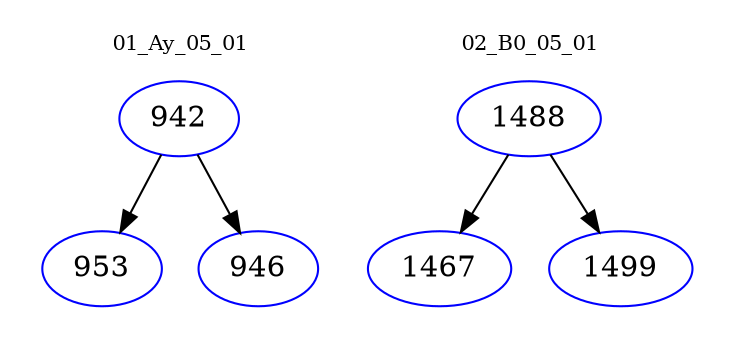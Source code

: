 digraph{
subgraph cluster_0 {
color = white
label = "01_Ay_05_01";
fontsize=10;
T0_942 [label="942", color="blue"]
T0_942 -> T0_953 [color="black"]
T0_953 [label="953", color="blue"]
T0_942 -> T0_946 [color="black"]
T0_946 [label="946", color="blue"]
}
subgraph cluster_1 {
color = white
label = "02_B0_05_01";
fontsize=10;
T1_1488 [label="1488", color="blue"]
T1_1488 -> T1_1467 [color="black"]
T1_1467 [label="1467", color="blue"]
T1_1488 -> T1_1499 [color="black"]
T1_1499 [label="1499", color="blue"]
}
}
